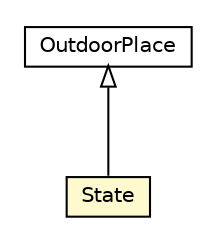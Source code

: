 #!/usr/local/bin/dot
#
# Class diagram 
# Generated by UMLGraph version R5_6-24-gf6e263 (http://www.umlgraph.org/)
#

digraph G {
	edge [fontname="Helvetica",fontsize=10,labelfontname="Helvetica",labelfontsize=10];
	node [fontname="Helvetica",fontsize=10,shape=plaintext];
	nodesep=0.25;
	ranksep=0.5;
	// org.universAAL.ontology.location.outdoor.State
	c355723 [label=<<table title="org.universAAL.ontology.location.outdoor.State" border="0" cellborder="1" cellspacing="0" cellpadding="2" port="p" bgcolor="lemonChiffon" href="./State.html">
		<tr><td><table border="0" cellspacing="0" cellpadding="1">
<tr><td align="center" balign="center"> State </td></tr>
		</table></td></tr>
		</table>>, URL="./State.html", fontname="Helvetica", fontcolor="black", fontsize=10.0];
	// org.universAAL.ontology.location.outdoor.OutdoorPlace
	c355725 [label=<<table title="org.universAAL.ontology.location.outdoor.OutdoorPlace" border="0" cellborder="1" cellspacing="0" cellpadding="2" port="p" href="./OutdoorPlace.html">
		<tr><td><table border="0" cellspacing="0" cellpadding="1">
<tr><td align="center" balign="center"> OutdoorPlace </td></tr>
		</table></td></tr>
		</table>>, URL="./OutdoorPlace.html", fontname="Helvetica", fontcolor="black", fontsize=10.0];
	//org.universAAL.ontology.location.outdoor.State extends org.universAAL.ontology.location.outdoor.OutdoorPlace
	c355725:p -> c355723:p [dir=back,arrowtail=empty];
}

